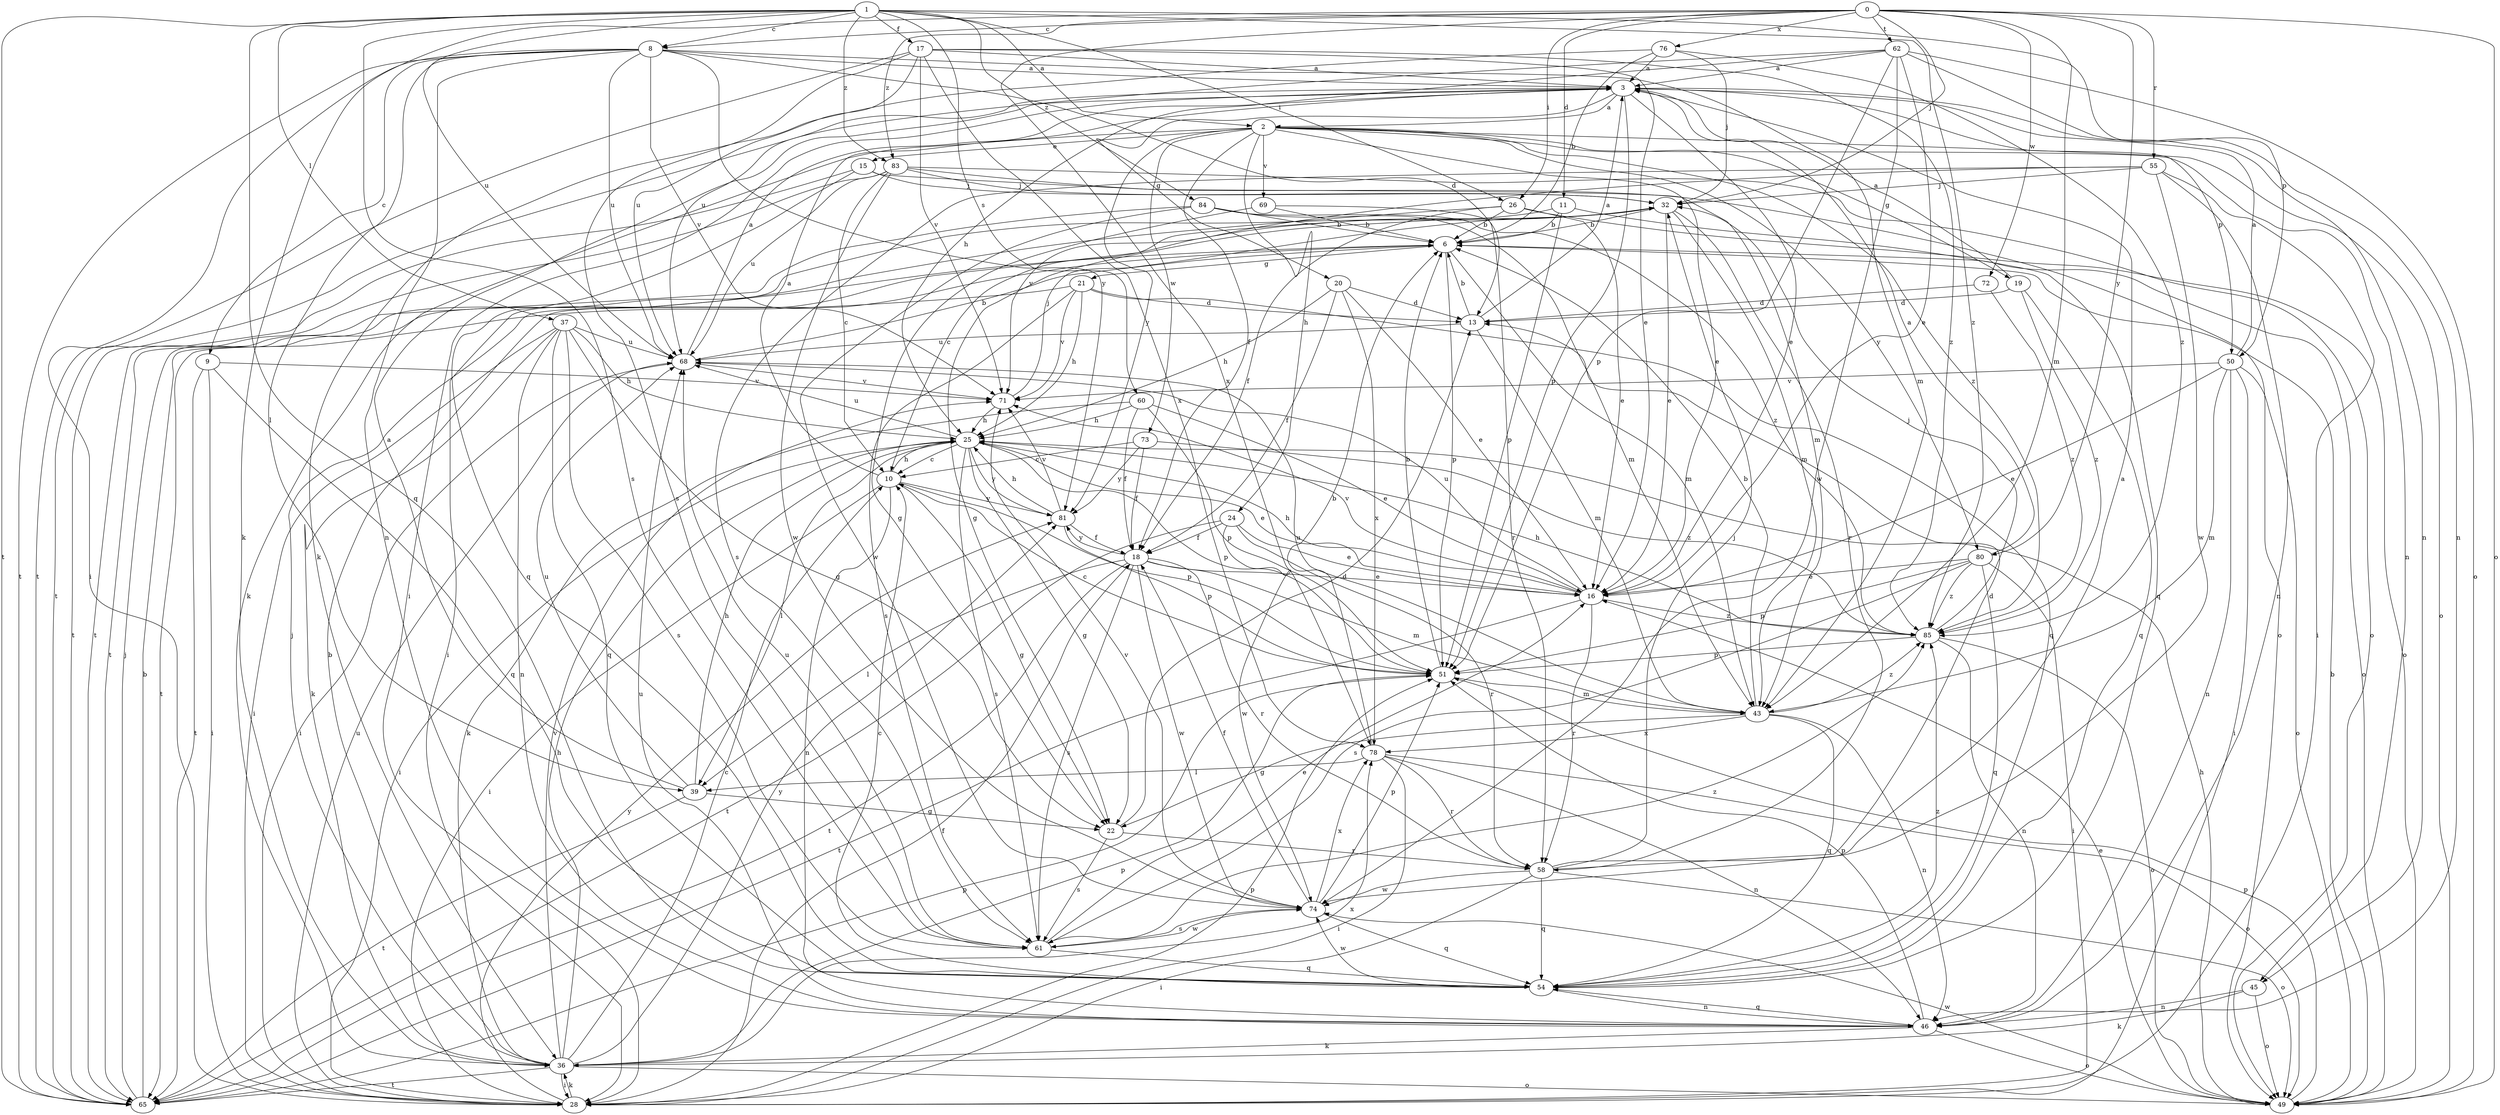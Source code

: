 strict digraph  {
0;
1;
2;
3;
6;
8;
9;
10;
11;
13;
15;
16;
17;
18;
19;
20;
21;
22;
24;
25;
26;
28;
32;
36;
37;
39;
43;
45;
46;
49;
50;
51;
54;
55;
58;
60;
61;
62;
65;
68;
69;
71;
72;
73;
74;
76;
78;
80;
81;
83;
84;
85;
0 -> 8  [label=c];
0 -> 11  [label=d];
0 -> 26  [label=i];
0 -> 32  [label=j];
0 -> 36  [label=k];
0 -> 43  [label=m];
0 -> 49  [label=o];
0 -> 55  [label=r];
0 -> 62  [label=t];
0 -> 72  [label=w];
0 -> 76  [label=x];
0 -> 78  [label=x];
0 -> 80  [label=y];
0 -> 83  [label=z];
1 -> 2  [label=a];
1 -> 8  [label=c];
1 -> 17  [label=f];
1 -> 26  [label=i];
1 -> 37  [label=l];
1 -> 50  [label=p];
1 -> 54  [label=q];
1 -> 60  [label=s];
1 -> 61  [label=s];
1 -> 65  [label=t];
1 -> 68  [label=u];
1 -> 83  [label=z];
1 -> 84  [label=z];
1 -> 85  [label=z];
2 -> 15  [label=e];
2 -> 16  [label=e];
2 -> 18  [label=f];
2 -> 19  [label=g];
2 -> 24  [label=h];
2 -> 36  [label=k];
2 -> 45  [label=n];
2 -> 49  [label=o];
2 -> 69  [label=v];
2 -> 73  [label=w];
2 -> 80  [label=y];
2 -> 81  [label=y];
2 -> 85  [label=z];
3 -> 2  [label=a];
3 -> 16  [label=e];
3 -> 20  [label=g];
3 -> 28  [label=i];
3 -> 45  [label=n];
3 -> 50  [label=p];
3 -> 51  [label=p];
3 -> 65  [label=t];
6 -> 21  [label=g];
6 -> 43  [label=m];
6 -> 49  [label=o];
6 -> 51  [label=p];
8 -> 3  [label=a];
8 -> 9  [label=c];
8 -> 13  [label=d];
8 -> 28  [label=i];
8 -> 39  [label=l];
8 -> 43  [label=m];
8 -> 46  [label=n];
8 -> 65  [label=t];
8 -> 68  [label=u];
8 -> 71  [label=v];
8 -> 81  [label=y];
9 -> 28  [label=i];
9 -> 54  [label=q];
9 -> 65  [label=t];
9 -> 71  [label=v];
10 -> 3  [label=a];
10 -> 22  [label=g];
10 -> 25  [label=h];
10 -> 28  [label=i];
10 -> 46  [label=n];
10 -> 51  [label=p];
10 -> 81  [label=y];
11 -> 6  [label=b];
11 -> 10  [label=c];
11 -> 51  [label=p];
11 -> 54  [label=q];
13 -> 3  [label=a];
13 -> 6  [label=b];
13 -> 43  [label=m];
13 -> 68  [label=u];
15 -> 32  [label=j];
15 -> 49  [label=o];
15 -> 54  [label=q];
15 -> 65  [label=t];
16 -> 25  [label=h];
16 -> 58  [label=r];
16 -> 65  [label=t];
16 -> 68  [label=u];
16 -> 71  [label=v];
16 -> 85  [label=z];
17 -> 3  [label=a];
17 -> 16  [label=e];
17 -> 61  [label=s];
17 -> 65  [label=t];
17 -> 68  [label=u];
17 -> 71  [label=v];
17 -> 78  [label=x];
17 -> 85  [label=z];
18 -> 16  [label=e];
18 -> 39  [label=l];
18 -> 43  [label=m];
18 -> 58  [label=r];
18 -> 61  [label=s];
18 -> 65  [label=t];
18 -> 74  [label=w];
18 -> 81  [label=y];
19 -> 3  [label=a];
19 -> 13  [label=d];
19 -> 54  [label=q];
19 -> 85  [label=z];
20 -> 13  [label=d];
20 -> 16  [label=e];
20 -> 18  [label=f];
20 -> 25  [label=h];
20 -> 78  [label=x];
21 -> 13  [label=d];
21 -> 25  [label=h];
21 -> 54  [label=q];
21 -> 61  [label=s];
21 -> 65  [label=t];
21 -> 71  [label=v];
22 -> 13  [label=d];
22 -> 58  [label=r];
22 -> 61  [label=s];
24 -> 16  [label=e];
24 -> 18  [label=f];
24 -> 58  [label=r];
24 -> 65  [label=t];
24 -> 74  [label=w];
25 -> 10  [label=c];
25 -> 16  [label=e];
25 -> 22  [label=g];
25 -> 28  [label=i];
25 -> 39  [label=l];
25 -> 51  [label=p];
25 -> 61  [label=s];
25 -> 68  [label=u];
25 -> 81  [label=y];
26 -> 6  [label=b];
26 -> 16  [label=e];
26 -> 18  [label=f];
26 -> 28  [label=i];
26 -> 49  [label=o];
28 -> 18  [label=f];
28 -> 36  [label=k];
28 -> 51  [label=p];
28 -> 68  [label=u];
28 -> 81  [label=y];
32 -> 6  [label=b];
32 -> 16  [label=e];
32 -> 22  [label=g];
32 -> 43  [label=m];
32 -> 58  [label=r];
36 -> 6  [label=b];
36 -> 10  [label=c];
36 -> 25  [label=h];
36 -> 28  [label=i];
36 -> 32  [label=j];
36 -> 49  [label=o];
36 -> 51  [label=p];
36 -> 65  [label=t];
36 -> 71  [label=v];
36 -> 78  [label=x];
36 -> 81  [label=y];
37 -> 22  [label=g];
37 -> 25  [label=h];
37 -> 28  [label=i];
37 -> 36  [label=k];
37 -> 46  [label=n];
37 -> 54  [label=q];
37 -> 61  [label=s];
37 -> 68  [label=u];
39 -> 3  [label=a];
39 -> 22  [label=g];
39 -> 25  [label=h];
39 -> 65  [label=t];
39 -> 68  [label=u];
43 -> 6  [label=b];
43 -> 22  [label=g];
43 -> 46  [label=n];
43 -> 54  [label=q];
43 -> 68  [label=u];
43 -> 78  [label=x];
43 -> 85  [label=z];
45 -> 36  [label=k];
45 -> 46  [label=n];
45 -> 49  [label=o];
46 -> 36  [label=k];
46 -> 49  [label=o];
46 -> 51  [label=p];
46 -> 54  [label=q];
46 -> 68  [label=u];
49 -> 6  [label=b];
49 -> 16  [label=e];
49 -> 25  [label=h];
49 -> 51  [label=p];
49 -> 74  [label=w];
50 -> 3  [label=a];
50 -> 16  [label=e];
50 -> 28  [label=i];
50 -> 43  [label=m];
50 -> 46  [label=n];
50 -> 49  [label=o];
50 -> 71  [label=v];
51 -> 6  [label=b];
51 -> 10  [label=c];
51 -> 43  [label=m];
54 -> 10  [label=c];
54 -> 46  [label=n];
54 -> 74  [label=w];
54 -> 85  [label=z];
55 -> 28  [label=i];
55 -> 32  [label=j];
55 -> 46  [label=n];
55 -> 61  [label=s];
55 -> 71  [label=v];
55 -> 74  [label=w];
58 -> 3  [label=a];
58 -> 13  [label=d];
58 -> 28  [label=i];
58 -> 32  [label=j];
58 -> 49  [label=o];
58 -> 54  [label=q];
58 -> 74  [label=w];
60 -> 16  [label=e];
60 -> 18  [label=f];
60 -> 25  [label=h];
60 -> 36  [label=k];
60 -> 51  [label=p];
61 -> 16  [label=e];
61 -> 54  [label=q];
61 -> 68  [label=u];
61 -> 74  [label=w];
61 -> 85  [label=z];
62 -> 3  [label=a];
62 -> 16  [label=e];
62 -> 25  [label=h];
62 -> 46  [label=n];
62 -> 49  [label=o];
62 -> 51  [label=p];
62 -> 68  [label=u];
62 -> 74  [label=w];
65 -> 6  [label=b];
65 -> 32  [label=j];
65 -> 51  [label=p];
68 -> 3  [label=a];
68 -> 6  [label=b];
68 -> 28  [label=i];
68 -> 71  [label=v];
69 -> 6  [label=b];
69 -> 22  [label=g];
69 -> 58  [label=r];
71 -> 25  [label=h];
71 -> 32  [label=j];
72 -> 13  [label=d];
72 -> 85  [label=z];
73 -> 10  [label=c];
73 -> 18  [label=f];
73 -> 81  [label=y];
73 -> 85  [label=z];
74 -> 18  [label=f];
74 -> 51  [label=p];
74 -> 54  [label=q];
74 -> 61  [label=s];
74 -> 71  [label=v];
74 -> 78  [label=x];
76 -> 3  [label=a];
76 -> 6  [label=b];
76 -> 32  [label=j];
76 -> 36  [label=k];
76 -> 85  [label=z];
78 -> 6  [label=b];
78 -> 28  [label=i];
78 -> 39  [label=l];
78 -> 46  [label=n];
78 -> 49  [label=o];
78 -> 58  [label=r];
80 -> 3  [label=a];
80 -> 16  [label=e];
80 -> 28  [label=i];
80 -> 51  [label=p];
80 -> 54  [label=q];
80 -> 61  [label=s];
80 -> 85  [label=z];
81 -> 18  [label=f];
81 -> 25  [label=h];
81 -> 51  [label=p];
81 -> 71  [label=v];
83 -> 10  [label=c];
83 -> 32  [label=j];
83 -> 43  [label=m];
83 -> 49  [label=o];
83 -> 65  [label=t];
83 -> 68  [label=u];
83 -> 74  [label=w];
84 -> 6  [label=b];
84 -> 43  [label=m];
84 -> 65  [label=t];
84 -> 74  [label=w];
84 -> 85  [label=z];
85 -> 25  [label=h];
85 -> 32  [label=j];
85 -> 46  [label=n];
85 -> 49  [label=o];
85 -> 51  [label=p];
}
